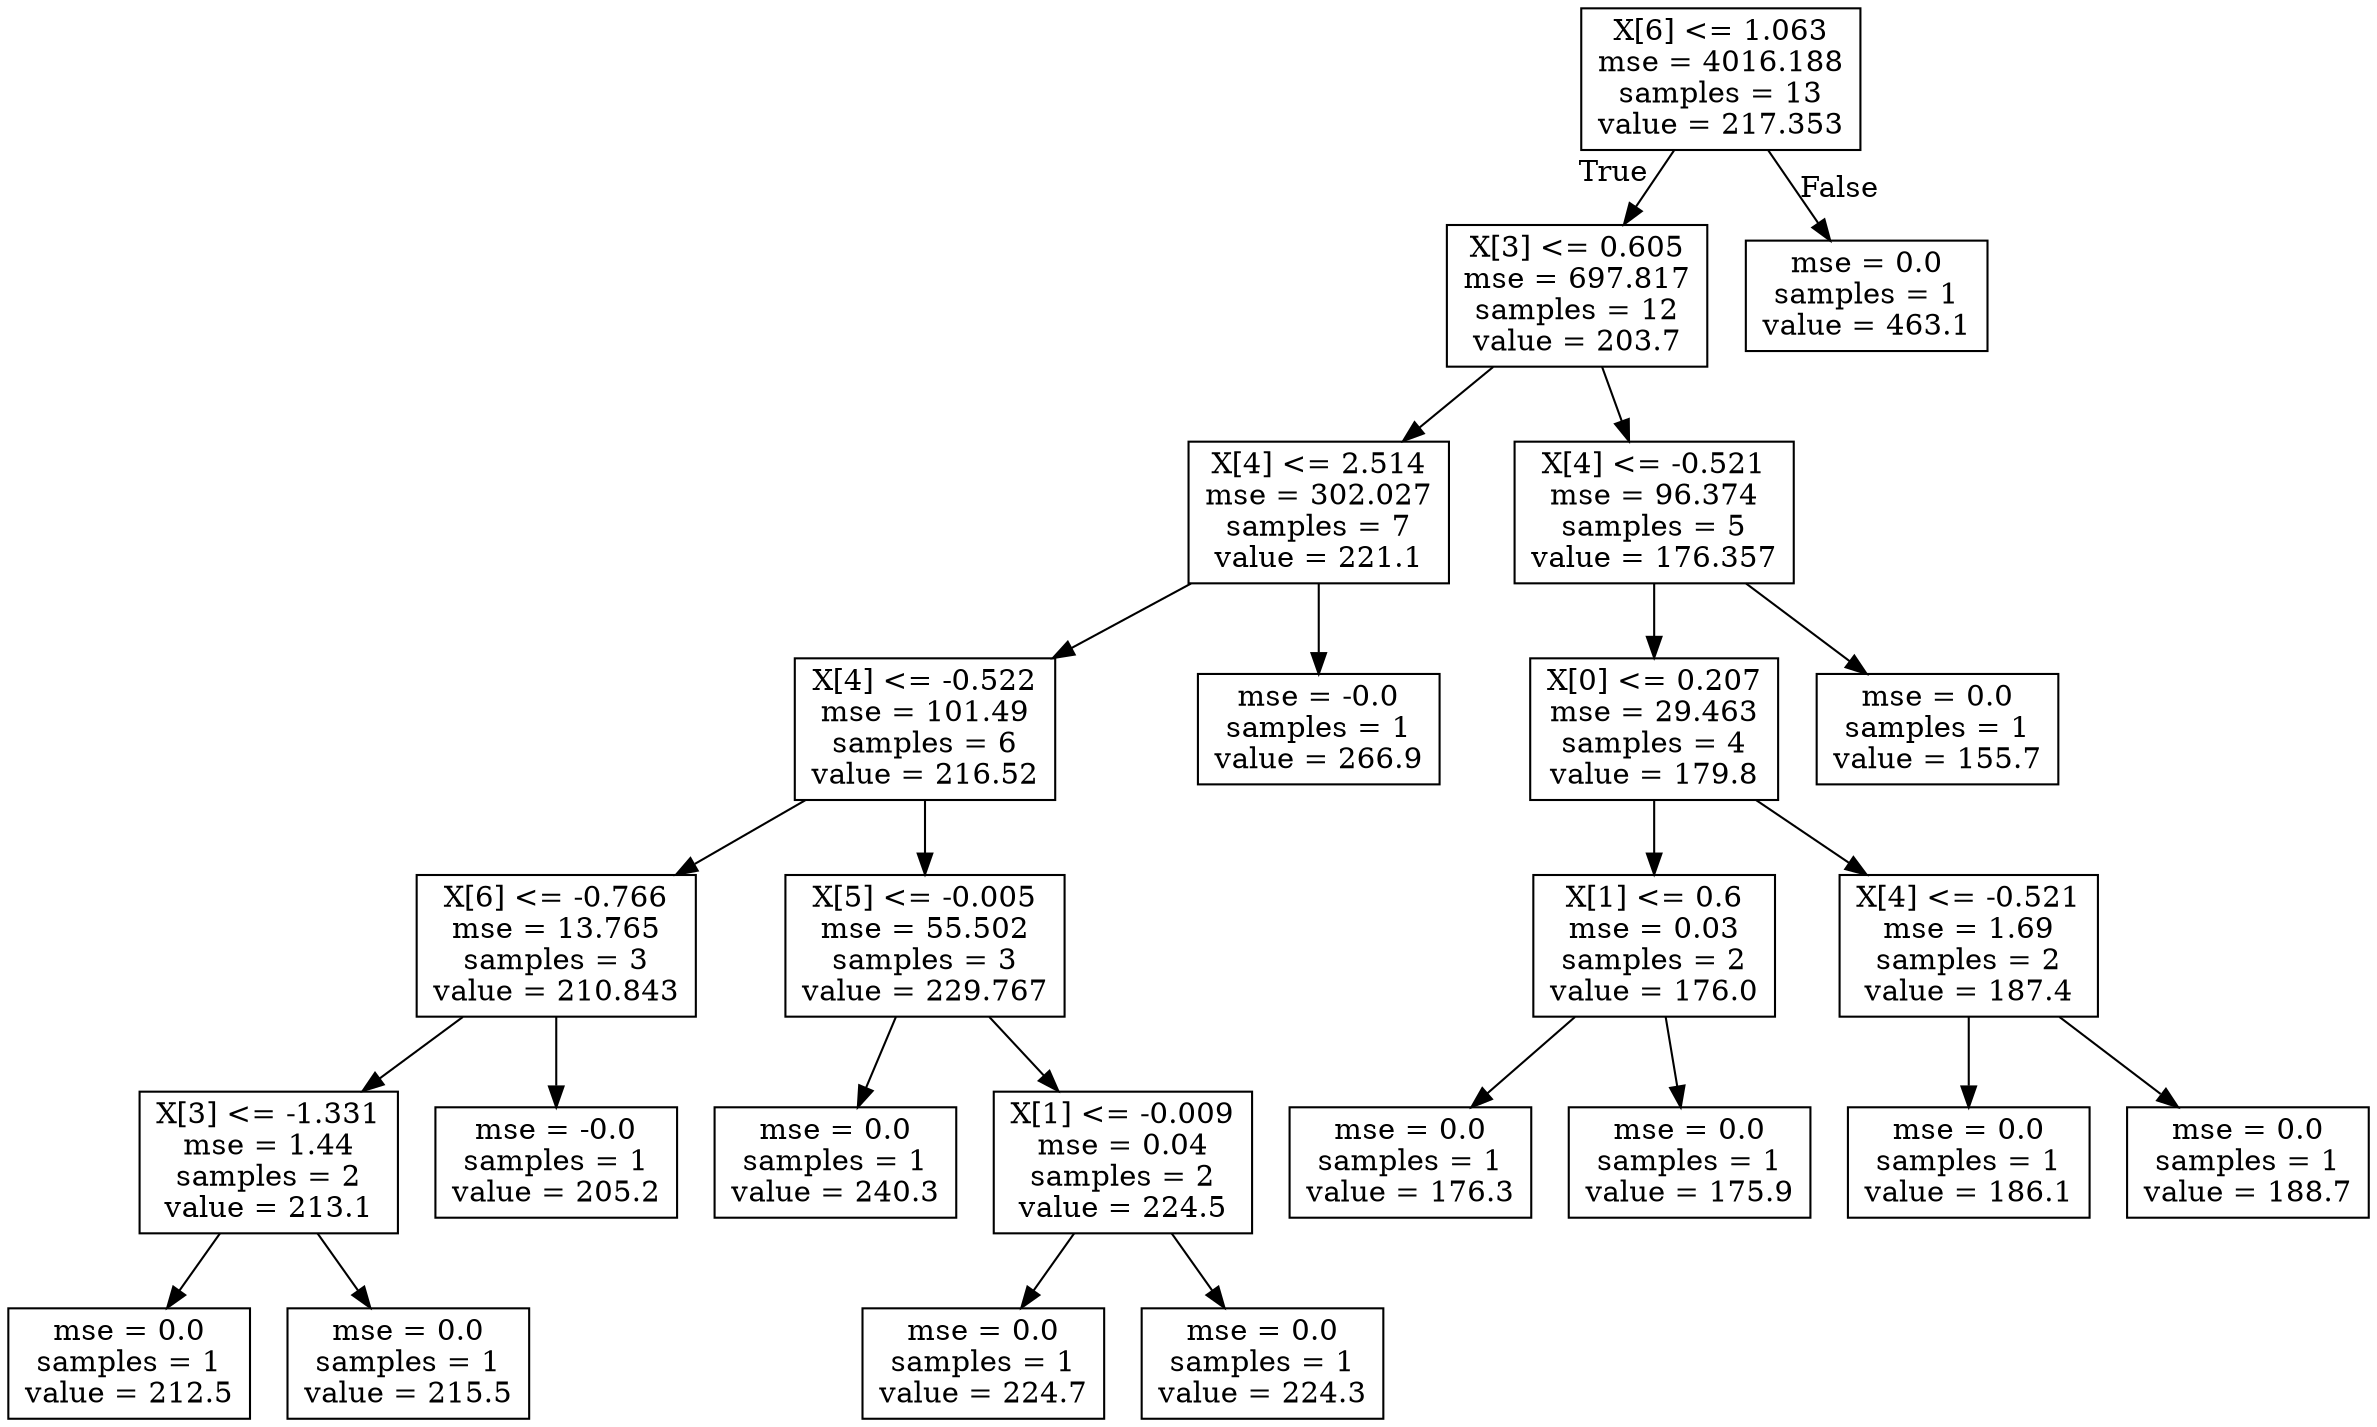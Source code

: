 digraph Tree {
node [shape=box] ;
0 [label="X[6] <= 1.063\nmse = 4016.188\nsamples = 13\nvalue = 217.353"] ;
1 [label="X[3] <= 0.605\nmse = 697.817\nsamples = 12\nvalue = 203.7"] ;
0 -> 1 [labeldistance=2.5, labelangle=45, headlabel="True"] ;
2 [label="X[4] <= 2.514\nmse = 302.027\nsamples = 7\nvalue = 221.1"] ;
1 -> 2 ;
3 [label="X[4] <= -0.522\nmse = 101.49\nsamples = 6\nvalue = 216.52"] ;
2 -> 3 ;
4 [label="X[6] <= -0.766\nmse = 13.765\nsamples = 3\nvalue = 210.843"] ;
3 -> 4 ;
5 [label="X[3] <= -1.331\nmse = 1.44\nsamples = 2\nvalue = 213.1"] ;
4 -> 5 ;
6 [label="mse = 0.0\nsamples = 1\nvalue = 212.5"] ;
5 -> 6 ;
7 [label="mse = 0.0\nsamples = 1\nvalue = 215.5"] ;
5 -> 7 ;
8 [label="mse = -0.0\nsamples = 1\nvalue = 205.2"] ;
4 -> 8 ;
9 [label="X[5] <= -0.005\nmse = 55.502\nsamples = 3\nvalue = 229.767"] ;
3 -> 9 ;
10 [label="mse = 0.0\nsamples = 1\nvalue = 240.3"] ;
9 -> 10 ;
11 [label="X[1] <= -0.009\nmse = 0.04\nsamples = 2\nvalue = 224.5"] ;
9 -> 11 ;
12 [label="mse = 0.0\nsamples = 1\nvalue = 224.7"] ;
11 -> 12 ;
13 [label="mse = 0.0\nsamples = 1\nvalue = 224.3"] ;
11 -> 13 ;
14 [label="mse = -0.0\nsamples = 1\nvalue = 266.9"] ;
2 -> 14 ;
15 [label="X[4] <= -0.521\nmse = 96.374\nsamples = 5\nvalue = 176.357"] ;
1 -> 15 ;
16 [label="X[0] <= 0.207\nmse = 29.463\nsamples = 4\nvalue = 179.8"] ;
15 -> 16 ;
17 [label="X[1] <= 0.6\nmse = 0.03\nsamples = 2\nvalue = 176.0"] ;
16 -> 17 ;
18 [label="mse = 0.0\nsamples = 1\nvalue = 176.3"] ;
17 -> 18 ;
19 [label="mse = 0.0\nsamples = 1\nvalue = 175.9"] ;
17 -> 19 ;
20 [label="X[4] <= -0.521\nmse = 1.69\nsamples = 2\nvalue = 187.4"] ;
16 -> 20 ;
21 [label="mse = 0.0\nsamples = 1\nvalue = 186.1"] ;
20 -> 21 ;
22 [label="mse = 0.0\nsamples = 1\nvalue = 188.7"] ;
20 -> 22 ;
23 [label="mse = 0.0\nsamples = 1\nvalue = 155.7"] ;
15 -> 23 ;
24 [label="mse = 0.0\nsamples = 1\nvalue = 463.1"] ;
0 -> 24 [labeldistance=2.5, labelangle=-45, headlabel="False"] ;
}